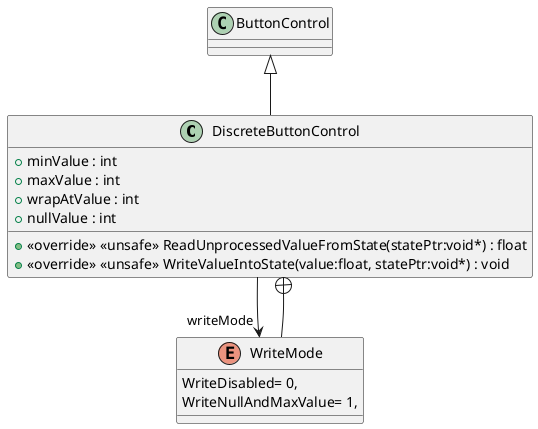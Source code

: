 @startuml
class DiscreteButtonControl {
    + minValue : int
    + maxValue : int
    + wrapAtValue : int
    + nullValue : int
    + <<override>> <<unsafe>> ReadUnprocessedValueFromState(statePtr:void*) : float
    + <<override>> <<unsafe>> WriteValueIntoState(value:float, statePtr:void*) : void
}
enum WriteMode {
    WriteDisabled= 0,
    WriteNullAndMaxValue= 1,
}
ButtonControl <|-- DiscreteButtonControl
DiscreteButtonControl --> "writeMode" WriteMode
DiscreteButtonControl +-- WriteMode
@enduml
